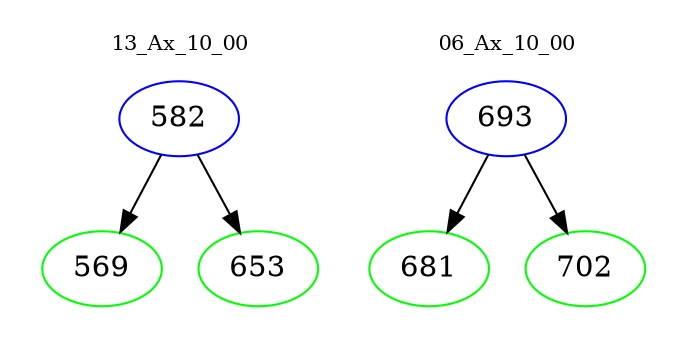 digraph{
subgraph cluster_0 {
color = white
label = "13_Ax_10_00";
fontsize=10;
T0_582 [label="582", color="blue"]
T0_582 -> T0_569 [color="black"]
T0_569 [label="569", color="green"]
T0_582 -> T0_653 [color="black"]
T0_653 [label="653", color="green"]
}
subgraph cluster_1 {
color = white
label = "06_Ax_10_00";
fontsize=10;
T1_693 [label="693", color="blue"]
T1_693 -> T1_681 [color="black"]
T1_681 [label="681", color="green"]
T1_693 -> T1_702 [color="black"]
T1_702 [label="702", color="green"]
}
}
